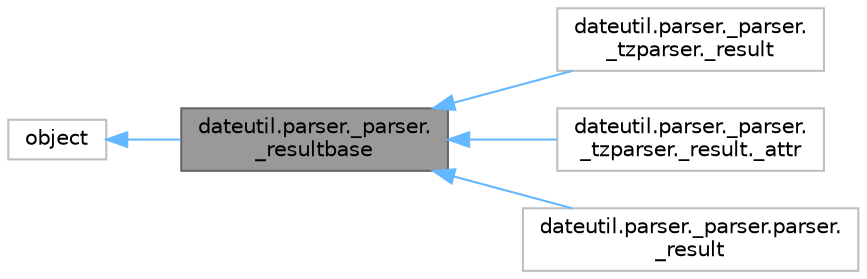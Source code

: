 digraph "dateutil.parser._parser._resultbase"
{
 // LATEX_PDF_SIZE
  bgcolor="transparent";
  edge [fontname=Helvetica,fontsize=10,labelfontname=Helvetica,labelfontsize=10];
  node [fontname=Helvetica,fontsize=10,shape=box,height=0.2,width=0.4];
  rankdir="LR";
  Node1 [id="Node000001",label="dateutil.parser._parser.\l_resultbase",height=0.2,width=0.4,color="gray40", fillcolor="grey60", style="filled", fontcolor="black",tooltip=" "];
  Node2 -> Node1 [id="edge1_Node000001_Node000002",dir="back",color="steelblue1",style="solid",tooltip=" "];
  Node2 [id="Node000002",label="object",height=0.2,width=0.4,color="grey75", fillcolor="white", style="filled",tooltip=" "];
  Node1 -> Node3 [id="edge2_Node000001_Node000003",dir="back",color="steelblue1",style="solid",tooltip=" "];
  Node3 [id="Node000003",label="dateutil.parser._parser.\l_tzparser._result",height=0.2,width=0.4,color="grey75", fillcolor="white", style="filled",URL="$dc/d41/classdateutil_1_1parser_1_1__parser_1_1__tzparser_1_1__result.html",tooltip=" "];
  Node1 -> Node4 [id="edge3_Node000001_Node000004",dir="back",color="steelblue1",style="solid",tooltip=" "];
  Node4 [id="Node000004",label="dateutil.parser._parser.\l_tzparser._result._attr",height=0.2,width=0.4,color="grey75", fillcolor="white", style="filled",URL="$d0/d6e/classdateutil_1_1parser_1_1__parser_1_1__tzparser_1_1__result_1_1__attr.html",tooltip=" "];
  Node1 -> Node5 [id="edge4_Node000001_Node000005",dir="back",color="steelblue1",style="solid",tooltip=" "];
  Node5 [id="Node000005",label="dateutil.parser._parser.parser.\l_result",height=0.2,width=0.4,color="grey75", fillcolor="white", style="filled",URL="$da/d82/classdateutil_1_1parser_1_1__parser_1_1parser_1_1__result.html",tooltip=" "];
}
